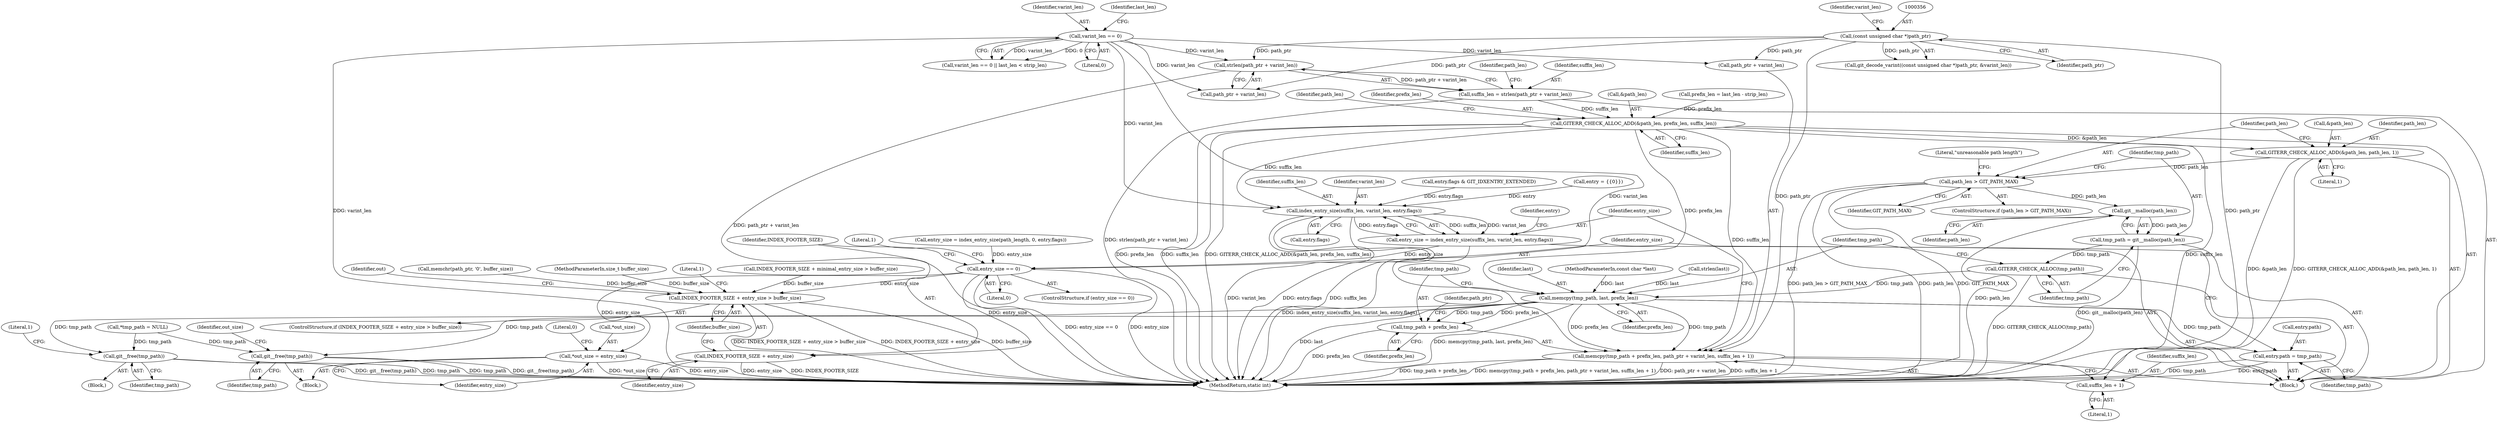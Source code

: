 digraph "0_libgit2_3db1af1f370295ad5355b8f64b865a2a357bcac0@API" {
"1000382" [label="(Call,strlen(path_ptr + varint_len))"];
"1000355" [label="(Call,(const unsigned char *)path_ptr)"];
"1000366" [label="(Call,varint_len == 0)"];
"1000380" [label="(Call,suffix_len = strlen(path_ptr + varint_len))"];
"1000386" [label="(Call,GITERR_CHECK_ALLOC_ADD(&path_len, prefix_len, suffix_len))"];
"1000391" [label="(Call,GITERR_CHECK_ALLOC_ADD(&path_len, path_len, 1))"];
"1000397" [label="(Call,path_len > GIT_PATH_MAX)"];
"1000405" [label="(Call,git__malloc(path_len))"];
"1000403" [label="(Call,tmp_path = git__malloc(path_len))"];
"1000407" [label="(Call,GITERR_CHECK_ALLOC(tmp_path))"];
"1000409" [label="(Call,memcpy(tmp_path, last, prefix_len))"];
"1000413" [label="(Call,memcpy(tmp_path + prefix_len, path_ptr + varint_len, suffix_len + 1))"];
"1000414" [label="(Call,tmp_path + prefix_len)"];
"1000431" [label="(Call,entry.path = tmp_path)"];
"1000461" [label="(Call,git__free(tmp_path))"];
"1000466" [label="(Call,git__free(tmp_path))"];
"1000420" [label="(Call,suffix_len + 1)"];
"1000425" [label="(Call,index_entry_size(suffix_len, varint_len, entry.flags))"];
"1000423" [label="(Call,entry_size = index_entry_size(suffix_len, varint_len, entry.flags))"];
"1000437" [label="(Call,entry_size == 0)"];
"1000444" [label="(Call,INDEX_FOOTER_SIZE + entry_size > buffer_size)"];
"1000445" [label="(Call,INDEX_FOOTER_SIZE + entry_size)"];
"1000468" [label="(Call,*out_size = entry_size)"];
"1000387" [label="(Call,&path_len)"];
"1000465" [label="(Literal,1)"];
"1000345" [label="(Block,)"];
"1000395" [label="(Literal,1)"];
"1000422" [label="(Literal,1)"];
"1000461" [label="(Call,git__free(tmp_path))"];
"1000413" [label="(Call,memcpy(tmp_path + prefix_len, path_ptr + varint_len, suffix_len + 1))"];
"1000397" [label="(Call,path_len > GIT_PATH_MAX)"];
"1000108" [label="(MethodParameterIn,const char *last)"];
"1000354" [label="(Call,git_decode_varint((const unsigned char *)path_ptr, &varint_len))"];
"1000357" [label="(Identifier,path_ptr)"];
"1000404" [label="(Identifier,tmp_path)"];
"1000410" [label="(Identifier,tmp_path)"];
"1000425" [label="(Call,index_entry_size(suffix_len, varint_len, entry.flags))"];
"1000107" [label="(MethodParameterIn,size_t buffer_size)"];
"1000329" [label="(Call,entry_size = index_entry_size(path_length, 0, entry.flags))"];
"1000386" [label="(Call,GITERR_CHECK_ALLOC_ADD(&path_len, prefix_len, suffix_len))"];
"1000392" [label="(Call,&path_len)"];
"1000420" [label="(Call,suffix_len + 1)"];
"1000407" [label="(Call,GITERR_CHECK_ALLOC(tmp_path))"];
"1000375" [label="(Call,prefix_len = last_len - strip_len)"];
"1000423" [label="(Call,entry_size = index_entry_size(suffix_len, varint_len, entry.flags))"];
"1000368" [label="(Literal,0)"];
"1000447" [label="(Identifier,entry_size)"];
"1000467" [label="(Identifier,tmp_path)"];
"1000451" [label="(Literal,1)"];
"1000390" [label="(Identifier,suffix_len)"];
"1000466" [label="(Call,git__free(tmp_path))"];
"1000367" [label="(Identifier,varint_len)"];
"1000432" [label="(Call,entry.path)"];
"1000433" [label="(Identifier,entry)"];
"1000366" [label="(Call,varint_len == 0)"];
"1000437" [label="(Call,entry_size == 0)"];
"1000444" [label="(Call,INDEX_FOOTER_SIZE + entry_size > buffer_size)"];
"1000383" [label="(Call,path_ptr + varint_len)"];
"1000462" [label="(Identifier,tmp_path)"];
"1000382" [label="(Call,strlen(path_ptr + varint_len))"];
"1000370" [label="(Identifier,last_len)"];
"1000359" [label="(Identifier,varint_len)"];
"1000393" [label="(Identifier,path_len)"];
"1000431" [label="(Call,entry.path = tmp_path)"];
"1000474" [label="(MethodReturn,static int)"];
"1000130" [label="(Call,INDEX_FOOTER_SIZE + minimal_entry_size > buffer_size)"];
"1000417" [label="(Call,path_ptr + varint_len)"];
"1000415" [label="(Identifier,tmp_path)"];
"1000414" [label="(Call,tmp_path + prefix_len)"];
"1000443" [label="(ControlStructure,if (INDEX_FOOTER_SIZE + entry_size > buffer_size))"];
"1000416" [label="(Identifier,prefix_len)"];
"1000362" [label="(Call,strlen(last))"];
"1000446" [label="(Identifier,INDEX_FOOTER_SIZE)"];
"1000402" [label="(Literal,\"unreasonable path length\")"];
"1000389" [label="(Identifier,prefix_len)"];
"1000408" [label="(Identifier,tmp_path)"];
"1000427" [label="(Identifier,varint_len)"];
"1000471" [label="(Identifier,entry_size)"];
"1000411" [label="(Identifier,last)"];
"1000262" [label="(Call,entry.flags & GIT_IDXENTRY_EXTENDED)"];
"1000439" [label="(Literal,0)"];
"1000424" [label="(Identifier,entry_size)"];
"1000470" [label="(Identifier,out_size)"];
"1000436" [label="(ControlStructure,if (entry_size == 0))"];
"1000381" [label="(Identifier,suffix_len)"];
"1000412" [label="(Identifier,prefix_len)"];
"1000455" [label="(Identifier,out)"];
"1000115" [label="(Call,entry = {{0}})"];
"1000445" [label="(Call,INDEX_FOOTER_SIZE + entry_size)"];
"1000468" [label="(Call,*out_size = entry_size)"];
"1000469" [label="(Call,*out_size)"];
"1000391" [label="(Call,GITERR_CHECK_ALLOC_ADD(&path_len, path_len, 1))"];
"1000126" [label="(Call,*tmp_path = NULL)"];
"1000421" [label="(Identifier,suffix_len)"];
"1000403" [label="(Call,tmp_path = git__malloc(path_len))"];
"1000399" [label="(Identifier,GIT_PATH_MAX)"];
"1000448" [label="(Identifier,buffer_size)"];
"1000438" [label="(Identifier,entry_size)"];
"1000380" [label="(Call,suffix_len = strlen(path_ptr + varint_len))"];
"1000365" [label="(Call,varint_len == 0 || last_len < strip_len)"];
"1000109" [label="(Block,)"];
"1000426" [label="(Identifier,suffix_len)"];
"1000394" [label="(Identifier,path_len)"];
"1000409" [label="(Call,memcpy(tmp_path, last, prefix_len))"];
"1000398" [label="(Identifier,path_len)"];
"1000355" [label="(Call,(const unsigned char *)path_ptr)"];
"1000406" [label="(Identifier,path_len)"];
"1000313" [label="(Call,memchr(path_ptr, '\0', buffer_size))"];
"1000405" [label="(Call,git__malloc(path_len))"];
"1000435" [label="(Identifier,tmp_path)"];
"1000473" [label="(Literal,0)"];
"1000388" [label="(Identifier,path_len)"];
"1000442" [label="(Literal,1)"];
"1000396" [label="(ControlStructure,if (path_len > GIT_PATH_MAX))"];
"1000428" [label="(Call,entry.flags)"];
"1000460" [label="(Block,)"];
"1000418" [label="(Identifier,path_ptr)"];
"1000382" -> "1000380"  [label="AST: "];
"1000382" -> "1000383"  [label="CFG: "];
"1000383" -> "1000382"  [label="AST: "];
"1000380" -> "1000382"  [label="CFG: "];
"1000382" -> "1000474"  [label="DDG: path_ptr + varint_len"];
"1000382" -> "1000380"  [label="DDG: path_ptr + varint_len"];
"1000355" -> "1000382"  [label="DDG: path_ptr"];
"1000366" -> "1000382"  [label="DDG: varint_len"];
"1000355" -> "1000354"  [label="AST: "];
"1000355" -> "1000357"  [label="CFG: "];
"1000356" -> "1000355"  [label="AST: "];
"1000357" -> "1000355"  [label="AST: "];
"1000359" -> "1000355"  [label="CFG: "];
"1000355" -> "1000474"  [label="DDG: path_ptr"];
"1000355" -> "1000354"  [label="DDG: path_ptr"];
"1000355" -> "1000383"  [label="DDG: path_ptr"];
"1000355" -> "1000413"  [label="DDG: path_ptr"];
"1000355" -> "1000417"  [label="DDG: path_ptr"];
"1000366" -> "1000365"  [label="AST: "];
"1000366" -> "1000368"  [label="CFG: "];
"1000367" -> "1000366"  [label="AST: "];
"1000368" -> "1000366"  [label="AST: "];
"1000370" -> "1000366"  [label="CFG: "];
"1000365" -> "1000366"  [label="CFG: "];
"1000366" -> "1000474"  [label="DDG: varint_len"];
"1000366" -> "1000365"  [label="DDG: varint_len"];
"1000366" -> "1000365"  [label="DDG: 0"];
"1000366" -> "1000383"  [label="DDG: varint_len"];
"1000366" -> "1000413"  [label="DDG: varint_len"];
"1000366" -> "1000417"  [label="DDG: varint_len"];
"1000366" -> "1000425"  [label="DDG: varint_len"];
"1000380" -> "1000345"  [label="AST: "];
"1000381" -> "1000380"  [label="AST: "];
"1000388" -> "1000380"  [label="CFG: "];
"1000380" -> "1000474"  [label="DDG: strlen(path_ptr + varint_len)"];
"1000380" -> "1000386"  [label="DDG: suffix_len"];
"1000386" -> "1000345"  [label="AST: "];
"1000386" -> "1000390"  [label="CFG: "];
"1000387" -> "1000386"  [label="AST: "];
"1000389" -> "1000386"  [label="AST: "];
"1000390" -> "1000386"  [label="AST: "];
"1000393" -> "1000386"  [label="CFG: "];
"1000386" -> "1000474"  [label="DDG: prefix_len"];
"1000386" -> "1000474"  [label="DDG: suffix_len"];
"1000386" -> "1000474"  [label="DDG: GITERR_CHECK_ALLOC_ADD(&path_len, prefix_len, suffix_len)"];
"1000375" -> "1000386"  [label="DDG: prefix_len"];
"1000386" -> "1000391"  [label="DDG: &path_len"];
"1000386" -> "1000409"  [label="DDG: prefix_len"];
"1000386" -> "1000413"  [label="DDG: suffix_len"];
"1000386" -> "1000420"  [label="DDG: suffix_len"];
"1000386" -> "1000425"  [label="DDG: suffix_len"];
"1000391" -> "1000345"  [label="AST: "];
"1000391" -> "1000395"  [label="CFG: "];
"1000392" -> "1000391"  [label="AST: "];
"1000394" -> "1000391"  [label="AST: "];
"1000395" -> "1000391"  [label="AST: "];
"1000398" -> "1000391"  [label="CFG: "];
"1000391" -> "1000474"  [label="DDG: &path_len"];
"1000391" -> "1000474"  [label="DDG: GITERR_CHECK_ALLOC_ADD(&path_len, path_len, 1)"];
"1000391" -> "1000397"  [label="DDG: path_len"];
"1000397" -> "1000396"  [label="AST: "];
"1000397" -> "1000399"  [label="CFG: "];
"1000398" -> "1000397"  [label="AST: "];
"1000399" -> "1000397"  [label="AST: "];
"1000402" -> "1000397"  [label="CFG: "];
"1000404" -> "1000397"  [label="CFG: "];
"1000397" -> "1000474"  [label="DDG: path_len > GIT_PATH_MAX"];
"1000397" -> "1000474"  [label="DDG: path_len"];
"1000397" -> "1000474"  [label="DDG: GIT_PATH_MAX"];
"1000397" -> "1000405"  [label="DDG: path_len"];
"1000405" -> "1000403"  [label="AST: "];
"1000405" -> "1000406"  [label="CFG: "];
"1000406" -> "1000405"  [label="AST: "];
"1000403" -> "1000405"  [label="CFG: "];
"1000405" -> "1000474"  [label="DDG: path_len"];
"1000405" -> "1000403"  [label="DDG: path_len"];
"1000403" -> "1000345"  [label="AST: "];
"1000404" -> "1000403"  [label="AST: "];
"1000408" -> "1000403"  [label="CFG: "];
"1000403" -> "1000474"  [label="DDG: git__malloc(path_len)"];
"1000403" -> "1000407"  [label="DDG: tmp_path"];
"1000407" -> "1000345"  [label="AST: "];
"1000407" -> "1000408"  [label="CFG: "];
"1000408" -> "1000407"  [label="AST: "];
"1000410" -> "1000407"  [label="CFG: "];
"1000407" -> "1000474"  [label="DDG: GITERR_CHECK_ALLOC(tmp_path)"];
"1000407" -> "1000409"  [label="DDG: tmp_path"];
"1000409" -> "1000345"  [label="AST: "];
"1000409" -> "1000412"  [label="CFG: "];
"1000410" -> "1000409"  [label="AST: "];
"1000411" -> "1000409"  [label="AST: "];
"1000412" -> "1000409"  [label="AST: "];
"1000415" -> "1000409"  [label="CFG: "];
"1000409" -> "1000474"  [label="DDG: last"];
"1000409" -> "1000474"  [label="DDG: memcpy(tmp_path, last, prefix_len)"];
"1000362" -> "1000409"  [label="DDG: last"];
"1000108" -> "1000409"  [label="DDG: last"];
"1000409" -> "1000413"  [label="DDG: tmp_path"];
"1000409" -> "1000413"  [label="DDG: prefix_len"];
"1000409" -> "1000414"  [label="DDG: tmp_path"];
"1000409" -> "1000414"  [label="DDG: prefix_len"];
"1000409" -> "1000431"  [label="DDG: tmp_path"];
"1000409" -> "1000461"  [label="DDG: tmp_path"];
"1000409" -> "1000466"  [label="DDG: tmp_path"];
"1000413" -> "1000345"  [label="AST: "];
"1000413" -> "1000420"  [label="CFG: "];
"1000414" -> "1000413"  [label="AST: "];
"1000417" -> "1000413"  [label="AST: "];
"1000420" -> "1000413"  [label="AST: "];
"1000424" -> "1000413"  [label="CFG: "];
"1000413" -> "1000474"  [label="DDG: suffix_len + 1"];
"1000413" -> "1000474"  [label="DDG: tmp_path + prefix_len"];
"1000413" -> "1000474"  [label="DDG: memcpy(tmp_path + prefix_len, path_ptr + varint_len, suffix_len + 1)"];
"1000413" -> "1000474"  [label="DDG: path_ptr + varint_len"];
"1000414" -> "1000416"  [label="CFG: "];
"1000415" -> "1000414"  [label="AST: "];
"1000416" -> "1000414"  [label="AST: "];
"1000418" -> "1000414"  [label="CFG: "];
"1000414" -> "1000474"  [label="DDG: prefix_len"];
"1000431" -> "1000345"  [label="AST: "];
"1000431" -> "1000435"  [label="CFG: "];
"1000432" -> "1000431"  [label="AST: "];
"1000435" -> "1000431"  [label="AST: "];
"1000438" -> "1000431"  [label="CFG: "];
"1000431" -> "1000474"  [label="DDG: entry.path"];
"1000431" -> "1000474"  [label="DDG: tmp_path"];
"1000461" -> "1000460"  [label="AST: "];
"1000461" -> "1000462"  [label="CFG: "];
"1000462" -> "1000461"  [label="AST: "];
"1000465" -> "1000461"  [label="CFG: "];
"1000461" -> "1000474"  [label="DDG: git__free(tmp_path)"];
"1000461" -> "1000474"  [label="DDG: tmp_path"];
"1000126" -> "1000461"  [label="DDG: tmp_path"];
"1000466" -> "1000109"  [label="AST: "];
"1000466" -> "1000467"  [label="CFG: "];
"1000467" -> "1000466"  [label="AST: "];
"1000470" -> "1000466"  [label="CFG: "];
"1000466" -> "1000474"  [label="DDG: tmp_path"];
"1000466" -> "1000474"  [label="DDG: git__free(tmp_path)"];
"1000126" -> "1000466"  [label="DDG: tmp_path"];
"1000420" -> "1000422"  [label="CFG: "];
"1000421" -> "1000420"  [label="AST: "];
"1000422" -> "1000420"  [label="AST: "];
"1000425" -> "1000423"  [label="AST: "];
"1000425" -> "1000428"  [label="CFG: "];
"1000426" -> "1000425"  [label="AST: "];
"1000427" -> "1000425"  [label="AST: "];
"1000428" -> "1000425"  [label="AST: "];
"1000423" -> "1000425"  [label="CFG: "];
"1000425" -> "1000474"  [label="DDG: entry.flags"];
"1000425" -> "1000474"  [label="DDG: varint_len"];
"1000425" -> "1000474"  [label="DDG: suffix_len"];
"1000425" -> "1000423"  [label="DDG: suffix_len"];
"1000425" -> "1000423"  [label="DDG: varint_len"];
"1000425" -> "1000423"  [label="DDG: entry.flags"];
"1000262" -> "1000425"  [label="DDG: entry.flags"];
"1000115" -> "1000425"  [label="DDG: entry"];
"1000423" -> "1000345"  [label="AST: "];
"1000424" -> "1000423"  [label="AST: "];
"1000433" -> "1000423"  [label="CFG: "];
"1000423" -> "1000474"  [label="DDG: index_entry_size(suffix_len, varint_len, entry.flags)"];
"1000423" -> "1000437"  [label="DDG: entry_size"];
"1000437" -> "1000436"  [label="AST: "];
"1000437" -> "1000439"  [label="CFG: "];
"1000438" -> "1000437"  [label="AST: "];
"1000439" -> "1000437"  [label="AST: "];
"1000442" -> "1000437"  [label="CFG: "];
"1000446" -> "1000437"  [label="CFG: "];
"1000437" -> "1000474"  [label="DDG: entry_size == 0"];
"1000437" -> "1000474"  [label="DDG: entry_size"];
"1000329" -> "1000437"  [label="DDG: entry_size"];
"1000437" -> "1000444"  [label="DDG: entry_size"];
"1000437" -> "1000445"  [label="DDG: entry_size"];
"1000437" -> "1000468"  [label="DDG: entry_size"];
"1000444" -> "1000443"  [label="AST: "];
"1000444" -> "1000448"  [label="CFG: "];
"1000445" -> "1000444"  [label="AST: "];
"1000448" -> "1000444"  [label="AST: "];
"1000451" -> "1000444"  [label="CFG: "];
"1000455" -> "1000444"  [label="CFG: "];
"1000444" -> "1000474"  [label="DDG: INDEX_FOOTER_SIZE + entry_size"];
"1000444" -> "1000474"  [label="DDG: buffer_size"];
"1000444" -> "1000474"  [label="DDG: INDEX_FOOTER_SIZE + entry_size > buffer_size"];
"1000313" -> "1000444"  [label="DDG: buffer_size"];
"1000130" -> "1000444"  [label="DDG: buffer_size"];
"1000107" -> "1000444"  [label="DDG: buffer_size"];
"1000445" -> "1000447"  [label="CFG: "];
"1000446" -> "1000445"  [label="AST: "];
"1000447" -> "1000445"  [label="AST: "];
"1000448" -> "1000445"  [label="CFG: "];
"1000445" -> "1000474"  [label="DDG: INDEX_FOOTER_SIZE"];
"1000445" -> "1000474"  [label="DDG: entry_size"];
"1000468" -> "1000109"  [label="AST: "];
"1000468" -> "1000471"  [label="CFG: "];
"1000469" -> "1000468"  [label="AST: "];
"1000471" -> "1000468"  [label="AST: "];
"1000473" -> "1000468"  [label="CFG: "];
"1000468" -> "1000474"  [label="DDG: *out_size"];
"1000468" -> "1000474"  [label="DDG: entry_size"];
}
